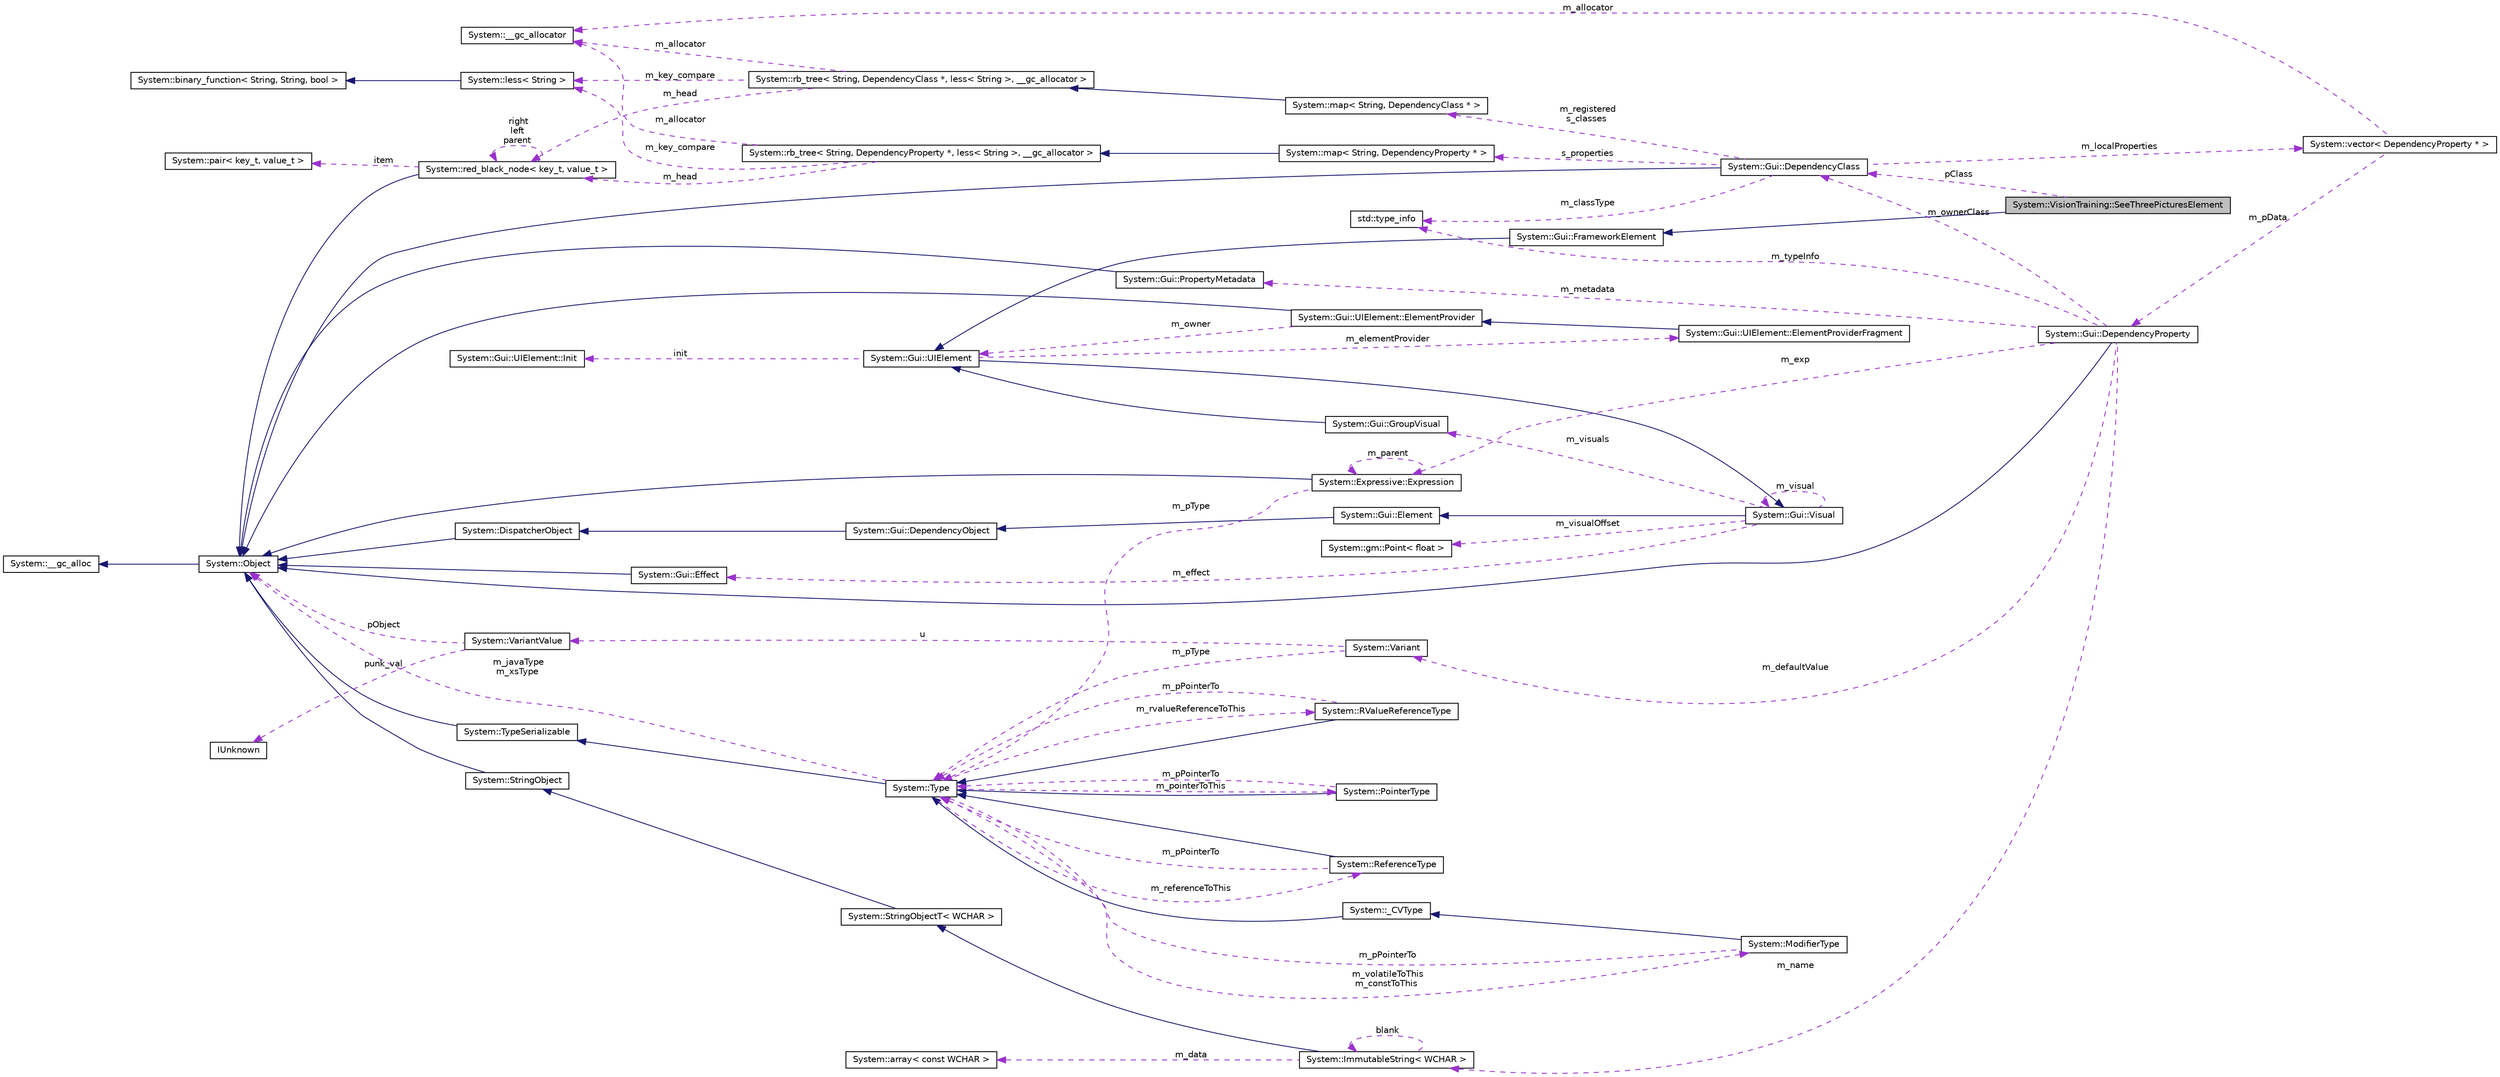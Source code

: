 digraph G
{
  edge [fontname="Helvetica",fontsize="10",labelfontname="Helvetica",labelfontsize="10"];
  node [fontname="Helvetica",fontsize="10",shape=record];
  rankdir="LR";
  Node1 [label="System::VisionTraining::SeeThreePicturesElement",height=0.2,width=0.4,color="black", fillcolor="grey75", style="filled" fontcolor="black"];
  Node2 -> Node1 [dir="back",color="midnightblue",fontsize="10",style="solid",fontname="Helvetica"];
  Node2 [label="System::Gui::FrameworkElement",height=0.2,width=0.4,color="black", fillcolor="white", style="filled",URL="$class_system_1_1_gui_1_1_framework_element.html"];
  Node3 -> Node2 [dir="back",color="midnightblue",fontsize="10",style="solid",fontname="Helvetica"];
  Node3 [label="System::Gui::UIElement",height=0.2,width=0.4,color="black", fillcolor="white", style="filled",URL="$class_system_1_1_gui_1_1_u_i_element.html"];
  Node4 -> Node3 [dir="back",color="midnightblue",fontsize="10",style="solid",fontname="Helvetica"];
  Node4 [label="System::Gui::Visual",height=0.2,width=0.4,color="black", fillcolor="white", style="filled",URL="$class_system_1_1_gui_1_1_visual.html"];
  Node5 -> Node4 [dir="back",color="midnightblue",fontsize="10",style="solid",fontname="Helvetica"];
  Node5 [label="System::Gui::Element",height=0.2,width=0.4,color="black", fillcolor="white", style="filled",URL="$class_system_1_1_gui_1_1_element.html"];
  Node6 -> Node5 [dir="back",color="midnightblue",fontsize="10",style="solid",fontname="Helvetica"];
  Node6 [label="System::Gui::DependencyObject",height=0.2,width=0.4,color="black", fillcolor="white", style="filled",URL="$class_system_1_1_gui_1_1_dependency_object.html"];
  Node7 -> Node6 [dir="back",color="midnightblue",fontsize="10",style="solid",fontname="Helvetica"];
  Node7 [label="System::DispatcherObject",height=0.2,width=0.4,color="black", fillcolor="white", style="filled",URL="$class_system_1_1_dispatcher_object.html"];
  Node8 -> Node7 [dir="back",color="midnightblue",fontsize="10",style="solid",fontname="Helvetica"];
  Node8 [label="System::Object",height=0.2,width=0.4,color="black", fillcolor="white", style="filled",URL="$class_system_1_1_object.html"];
  Node9 -> Node8 [dir="back",color="midnightblue",fontsize="10",style="solid",fontname="Helvetica"];
  Node9 [label="System::__gc_alloc",height=0.2,width=0.4,color="black", fillcolor="white", style="filled",URL="$class_system_1_1____gc__alloc.html"];
  Node10 -> Node4 [dir="back",color="darkorchid3",fontsize="10",style="dashed",label=" m_visualOffset" ,fontname="Helvetica"];
  Node10 [label="System::gm::Point\< float \>",height=0.2,width=0.4,color="black", fillcolor="white", style="filled",URL="$class_system_1_1gm_1_1_point.html"];
  Node4 -> Node4 [dir="back",color="darkorchid3",fontsize="10",style="dashed",label=" m_visual" ,fontname="Helvetica"];
  Node11 -> Node4 [dir="back",color="darkorchid3",fontsize="10",style="dashed",label=" m_effect" ,fontname="Helvetica"];
  Node11 [label="System::Gui::Effect",height=0.2,width=0.4,color="black", fillcolor="white", style="filled",URL="$class_system_1_1_gui_1_1_effect.html"];
  Node8 -> Node11 [dir="back",color="midnightblue",fontsize="10",style="solid",fontname="Helvetica"];
  Node12 -> Node4 [dir="back",color="darkorchid3",fontsize="10",style="dashed",label=" m_visuals" ,fontname="Helvetica"];
  Node12 [label="System::Gui::GroupVisual",height=0.2,width=0.4,color="black", fillcolor="white", style="filled",URL="$class_system_1_1_gui_1_1_group_visual.html"];
  Node3 -> Node12 [dir="back",color="midnightblue",fontsize="10",style="solid",fontname="Helvetica"];
  Node13 -> Node3 [dir="back",color="darkorchid3",fontsize="10",style="dashed",label=" init" ,fontname="Helvetica"];
  Node13 [label="System::Gui::UIElement::Init",height=0.2,width=0.4,color="black", fillcolor="white", style="filled",URL="$class_system_1_1_gui_1_1_u_i_element_1_1_init.html"];
  Node14 -> Node3 [dir="back",color="darkorchid3",fontsize="10",style="dashed",label=" m_elementProvider" ,fontname="Helvetica"];
  Node14 [label="System::Gui::UIElement::ElementProviderFragment",height=0.2,width=0.4,color="black", fillcolor="white", style="filled",URL="$class_system_1_1_gui_1_1_u_i_element_1_1_element_provider_fragment.html"];
  Node15 -> Node14 [dir="back",color="midnightblue",fontsize="10",style="solid",fontname="Helvetica"];
  Node15 [label="System::Gui::UIElement::ElementProvider",height=0.2,width=0.4,color="black", fillcolor="white", style="filled",URL="$class_system_1_1_gui_1_1_u_i_element_1_1_element_provider.html"];
  Node8 -> Node15 [dir="back",color="midnightblue",fontsize="10",style="solid",fontname="Helvetica"];
  Node3 -> Node15 [dir="back",color="darkorchid3",fontsize="10",style="dashed",label=" m_owner" ,fontname="Helvetica"];
  Node16 -> Node1 [dir="back",color="darkorchid3",fontsize="10",style="dashed",label=" pClass" ,fontname="Helvetica"];
  Node16 [label="System::Gui::DependencyClass",height=0.2,width=0.4,color="black", fillcolor="white", style="filled",URL="$class_system_1_1_gui_1_1_dependency_class.html"];
  Node8 -> Node16 [dir="back",color="midnightblue",fontsize="10",style="solid",fontname="Helvetica"];
  Node17 -> Node16 [dir="back",color="darkorchid3",fontsize="10",style="dashed",label=" m_registered\ns_classes" ,fontname="Helvetica"];
  Node17 [label="System::map\< String, DependencyClass * \>",height=0.2,width=0.4,color="black", fillcolor="white", style="filled",URL="$class_system_1_1map.html"];
  Node18 -> Node17 [dir="back",color="midnightblue",fontsize="10",style="solid",fontname="Helvetica"];
  Node18 [label="System::rb_tree\< String, DependencyClass *, less\< String \>, __gc_allocator \>",height=0.2,width=0.4,color="black", fillcolor="white", style="filled",URL="$class_system_1_1rb__tree.html"];
  Node19 -> Node18 [dir="back",color="darkorchid3",fontsize="10",style="dashed",label=" m_allocator" ,fontname="Helvetica"];
  Node19 [label="System::__gc_allocator",height=0.2,width=0.4,color="black", fillcolor="white", style="filled",URL="$class_system_1_1____gc__allocator.html"];
  Node20 -> Node18 [dir="back",color="darkorchid3",fontsize="10",style="dashed",label=" m_key_compare" ,fontname="Helvetica"];
  Node20 [label="System::less\< String \>",height=0.2,width=0.4,color="black", fillcolor="white", style="filled",URL="$class_system_1_1less_3_01_string_01_4.html"];
  Node21 -> Node20 [dir="back",color="midnightblue",fontsize="10",style="solid",fontname="Helvetica"];
  Node21 [label="System::binary_function\< String, String, bool \>",height=0.2,width=0.4,color="black", fillcolor="white", style="filled",URL="$class_system_1_1binary__function.html"];
  Node22 -> Node18 [dir="back",color="darkorchid3",fontsize="10",style="dashed",label=" m_head" ,fontname="Helvetica"];
  Node22 [label="System::red_black_node\< key_t, value_t \>",height=0.2,width=0.4,color="black", fillcolor="white", style="filled",URL="$class_system_1_1red__black__node.html"];
  Node8 -> Node22 [dir="back",color="midnightblue",fontsize="10",style="solid",fontname="Helvetica"];
  Node22 -> Node22 [dir="back",color="darkorchid3",fontsize="10",style="dashed",label=" right\nleft\nparent" ,fontname="Helvetica"];
  Node23 -> Node22 [dir="back",color="darkorchid3",fontsize="10",style="dashed",label=" item" ,fontname="Helvetica"];
  Node23 [label="System::pair\< key_t, value_t \>",height=0.2,width=0.4,color="black", fillcolor="white", style="filled",URL="$class_system_1_1pair.html"];
  Node24 -> Node16 [dir="back",color="darkorchid3",fontsize="10",style="dashed",label=" m_localProperties" ,fontname="Helvetica"];
  Node24 [label="System::vector\< DependencyProperty * \>",height=0.2,width=0.4,color="black", fillcolor="white", style="filled",URL="$class_system_1_1vector.html"];
  Node25 -> Node24 [dir="back",color="darkorchid3",fontsize="10",style="dashed",label=" m_pData" ,fontname="Helvetica"];
  Node25 [label="System::Gui::DependencyProperty",height=0.2,width=0.4,color="black", fillcolor="white", style="filled",URL="$class_system_1_1_gui_1_1_dependency_property.html"];
  Node8 -> Node25 [dir="back",color="midnightblue",fontsize="10",style="solid",fontname="Helvetica"];
  Node16 -> Node25 [dir="back",color="darkorchid3",fontsize="10",style="dashed",label=" m_ownerClass" ,fontname="Helvetica"];
  Node26 -> Node25 [dir="back",color="darkorchid3",fontsize="10",style="dashed",label=" m_metadata" ,fontname="Helvetica"];
  Node26 [label="System::Gui::PropertyMetadata",height=0.2,width=0.4,color="black", fillcolor="white", style="filled",URL="$class_system_1_1_gui_1_1_property_metadata.html"];
  Node8 -> Node26 [dir="back",color="midnightblue",fontsize="10",style="solid",fontname="Helvetica"];
  Node27 -> Node25 [dir="back",color="darkorchid3",fontsize="10",style="dashed",label=" m_defaultValue" ,fontname="Helvetica"];
  Node27 [label="System::Variant",height=0.2,width=0.4,color="black", fillcolor="white", style="filled",URL="$class_system_1_1_variant.html"];
  Node28 -> Node27 [dir="back",color="darkorchid3",fontsize="10",style="dashed",label=" m_pType" ,fontname="Helvetica"];
  Node28 [label="System::Type",height=0.2,width=0.4,color="black", fillcolor="white", style="filled",URL="$class_system_1_1_type.html"];
  Node29 -> Node28 [dir="back",color="midnightblue",fontsize="10",style="solid",fontname="Helvetica"];
  Node29 [label="System::TypeSerializable",height=0.2,width=0.4,color="black", fillcolor="white", style="filled",URL="$class_system_1_1_type_serializable.html"];
  Node8 -> Node29 [dir="back",color="midnightblue",fontsize="10",style="solid",fontname="Helvetica"];
  Node30 -> Node28 [dir="back",color="darkorchid3",fontsize="10",style="dashed",label=" m_pointerToThis" ,fontname="Helvetica"];
  Node30 [label="System::PointerType",height=0.2,width=0.4,color="black", fillcolor="white", style="filled",URL="$class_system_1_1_pointer_type.html"];
  Node28 -> Node30 [dir="back",color="midnightblue",fontsize="10",style="solid",fontname="Helvetica"];
  Node28 -> Node30 [dir="back",color="darkorchid3",fontsize="10",style="dashed",label=" m_pPointerTo" ,fontname="Helvetica"];
  Node31 -> Node28 [dir="back",color="darkorchid3",fontsize="10",style="dashed",label=" m_referenceToThis" ,fontname="Helvetica"];
  Node31 [label="System::ReferenceType",height=0.2,width=0.4,color="black", fillcolor="white", style="filled",URL="$class_system_1_1_reference_type.html"];
  Node28 -> Node31 [dir="back",color="midnightblue",fontsize="10",style="solid",fontname="Helvetica"];
  Node28 -> Node31 [dir="back",color="darkorchid3",fontsize="10",style="dashed",label=" m_pPointerTo" ,fontname="Helvetica"];
  Node32 -> Node28 [dir="back",color="darkorchid3",fontsize="10",style="dashed",label=" m_rvalueReferenceToThis" ,fontname="Helvetica"];
  Node32 [label="System::RValueReferenceType",height=0.2,width=0.4,color="black", fillcolor="white", style="filled",URL="$class_system_1_1_r_value_reference_type.html"];
  Node28 -> Node32 [dir="back",color="midnightblue",fontsize="10",style="solid",fontname="Helvetica"];
  Node28 -> Node32 [dir="back",color="darkorchid3",fontsize="10",style="dashed",label=" m_pPointerTo" ,fontname="Helvetica"];
  Node33 -> Node28 [dir="back",color="darkorchid3",fontsize="10",style="dashed",label=" m_volatileToThis\nm_constToThis" ,fontname="Helvetica"];
  Node33 [label="System::ModifierType",height=0.2,width=0.4,color="black", fillcolor="white", style="filled",URL="$class_system_1_1_modifier_type.html"];
  Node34 -> Node33 [dir="back",color="midnightblue",fontsize="10",style="solid",fontname="Helvetica"];
  Node34 [label="System::_CVType",height=0.2,width=0.4,color="black", fillcolor="white", style="filled",URL="$class_system_1_1___c_v_type.html"];
  Node28 -> Node34 [dir="back",color="midnightblue",fontsize="10",style="solid",fontname="Helvetica"];
  Node28 -> Node33 [dir="back",color="darkorchid3",fontsize="10",style="dashed",label=" m_pPointerTo" ,fontname="Helvetica"];
  Node8 -> Node28 [dir="back",color="darkorchid3",fontsize="10",style="dashed",label=" m_javaType\nm_xsType" ,fontname="Helvetica"];
  Node35 -> Node27 [dir="back",color="darkorchid3",fontsize="10",style="dashed",label=" u" ,fontname="Helvetica"];
  Node35 [label="System::VariantValue",height=0.2,width=0.4,color="black", fillcolor="white", style="filled",URL="$union_system_1_1_variant_value.html"];
  Node36 -> Node35 [dir="back",color="darkorchid3",fontsize="10",style="dashed",label=" punk_val" ,fontname="Helvetica"];
  Node36 [label="IUnknown",height=0.2,width=0.4,color="black", fillcolor="white", style="filled",URL="$struct_i_unknown.html"];
  Node8 -> Node35 [dir="back",color="darkorchid3",fontsize="10",style="dashed",label=" pObject" ,fontname="Helvetica"];
  Node37 -> Node25 [dir="back",color="darkorchid3",fontsize="10",style="dashed",label=" m_typeInfo" ,fontname="Helvetica"];
  Node37 [label="std::type_info",height=0.2,width=0.4,color="black", fillcolor="white", style="filled",URL="$classstd_1_1type__info.html",tooltip="Part of RTTI."];
  Node38 -> Node25 [dir="back",color="darkorchid3",fontsize="10",style="dashed",label=" m_exp" ,fontname="Helvetica"];
  Node38 [label="System::Expressive::Expression",height=0.2,width=0.4,color="black", fillcolor="white", style="filled",URL="$class_system_1_1_expressive_1_1_expression.html"];
  Node8 -> Node38 [dir="back",color="midnightblue",fontsize="10",style="solid",fontname="Helvetica"];
  Node28 -> Node38 [dir="back",color="darkorchid3",fontsize="10",style="dashed",label=" m_pType" ,fontname="Helvetica"];
  Node38 -> Node38 [dir="back",color="darkorchid3",fontsize="10",style="dashed",label=" m_parent" ,fontname="Helvetica"];
  Node39 -> Node25 [dir="back",color="darkorchid3",fontsize="10",style="dashed",label=" m_name" ,fontname="Helvetica"];
  Node39 [label="System::ImmutableString\< WCHAR \>",height=0.2,width=0.4,color="black", fillcolor="white", style="filled",URL="$class_system_1_1_immutable_string.html"];
  Node40 -> Node39 [dir="back",color="midnightblue",fontsize="10",style="solid",fontname="Helvetica"];
  Node40 [label="System::StringObjectT\< WCHAR \>",height=0.2,width=0.4,color="black", fillcolor="white", style="filled",URL="$class_system_1_1_string_object_t.html"];
  Node41 -> Node40 [dir="back",color="midnightblue",fontsize="10",style="solid",fontname="Helvetica"];
  Node41 [label="System::StringObject",height=0.2,width=0.4,color="black", fillcolor="white", style="filled",URL="$class_system_1_1_string_object.html"];
  Node8 -> Node41 [dir="back",color="midnightblue",fontsize="10",style="solid",fontname="Helvetica"];
  Node42 -> Node39 [dir="back",color="darkorchid3",fontsize="10",style="dashed",label=" m_data" ,fontname="Helvetica"];
  Node42 [label="System::array\< const WCHAR \>",height=0.2,width=0.4,color="black", fillcolor="white", style="filled",URL="$class_system_1_1array.html"];
  Node39 -> Node39 [dir="back",color="darkorchid3",fontsize="10",style="dashed",label=" blank" ,fontname="Helvetica"];
  Node19 -> Node24 [dir="back",color="darkorchid3",fontsize="10",style="dashed",label=" m_allocator" ,fontname="Helvetica"];
  Node43 -> Node16 [dir="back",color="darkorchid3",fontsize="10",style="dashed",label=" s_properties" ,fontname="Helvetica"];
  Node43 [label="System::map\< String, DependencyProperty * \>",height=0.2,width=0.4,color="black", fillcolor="white", style="filled",URL="$class_system_1_1map.html"];
  Node44 -> Node43 [dir="back",color="midnightblue",fontsize="10",style="solid",fontname="Helvetica"];
  Node44 [label="System::rb_tree\< String, DependencyProperty *, less\< String \>, __gc_allocator \>",height=0.2,width=0.4,color="black", fillcolor="white", style="filled",URL="$class_system_1_1rb__tree.html"];
  Node19 -> Node44 [dir="back",color="darkorchid3",fontsize="10",style="dashed",label=" m_allocator" ,fontname="Helvetica"];
  Node20 -> Node44 [dir="back",color="darkorchid3",fontsize="10",style="dashed",label=" m_key_compare" ,fontname="Helvetica"];
  Node22 -> Node44 [dir="back",color="darkorchid3",fontsize="10",style="dashed",label=" m_head" ,fontname="Helvetica"];
  Node37 -> Node16 [dir="back",color="darkorchid3",fontsize="10",style="dashed",label=" m_classType" ,fontname="Helvetica"];
}
